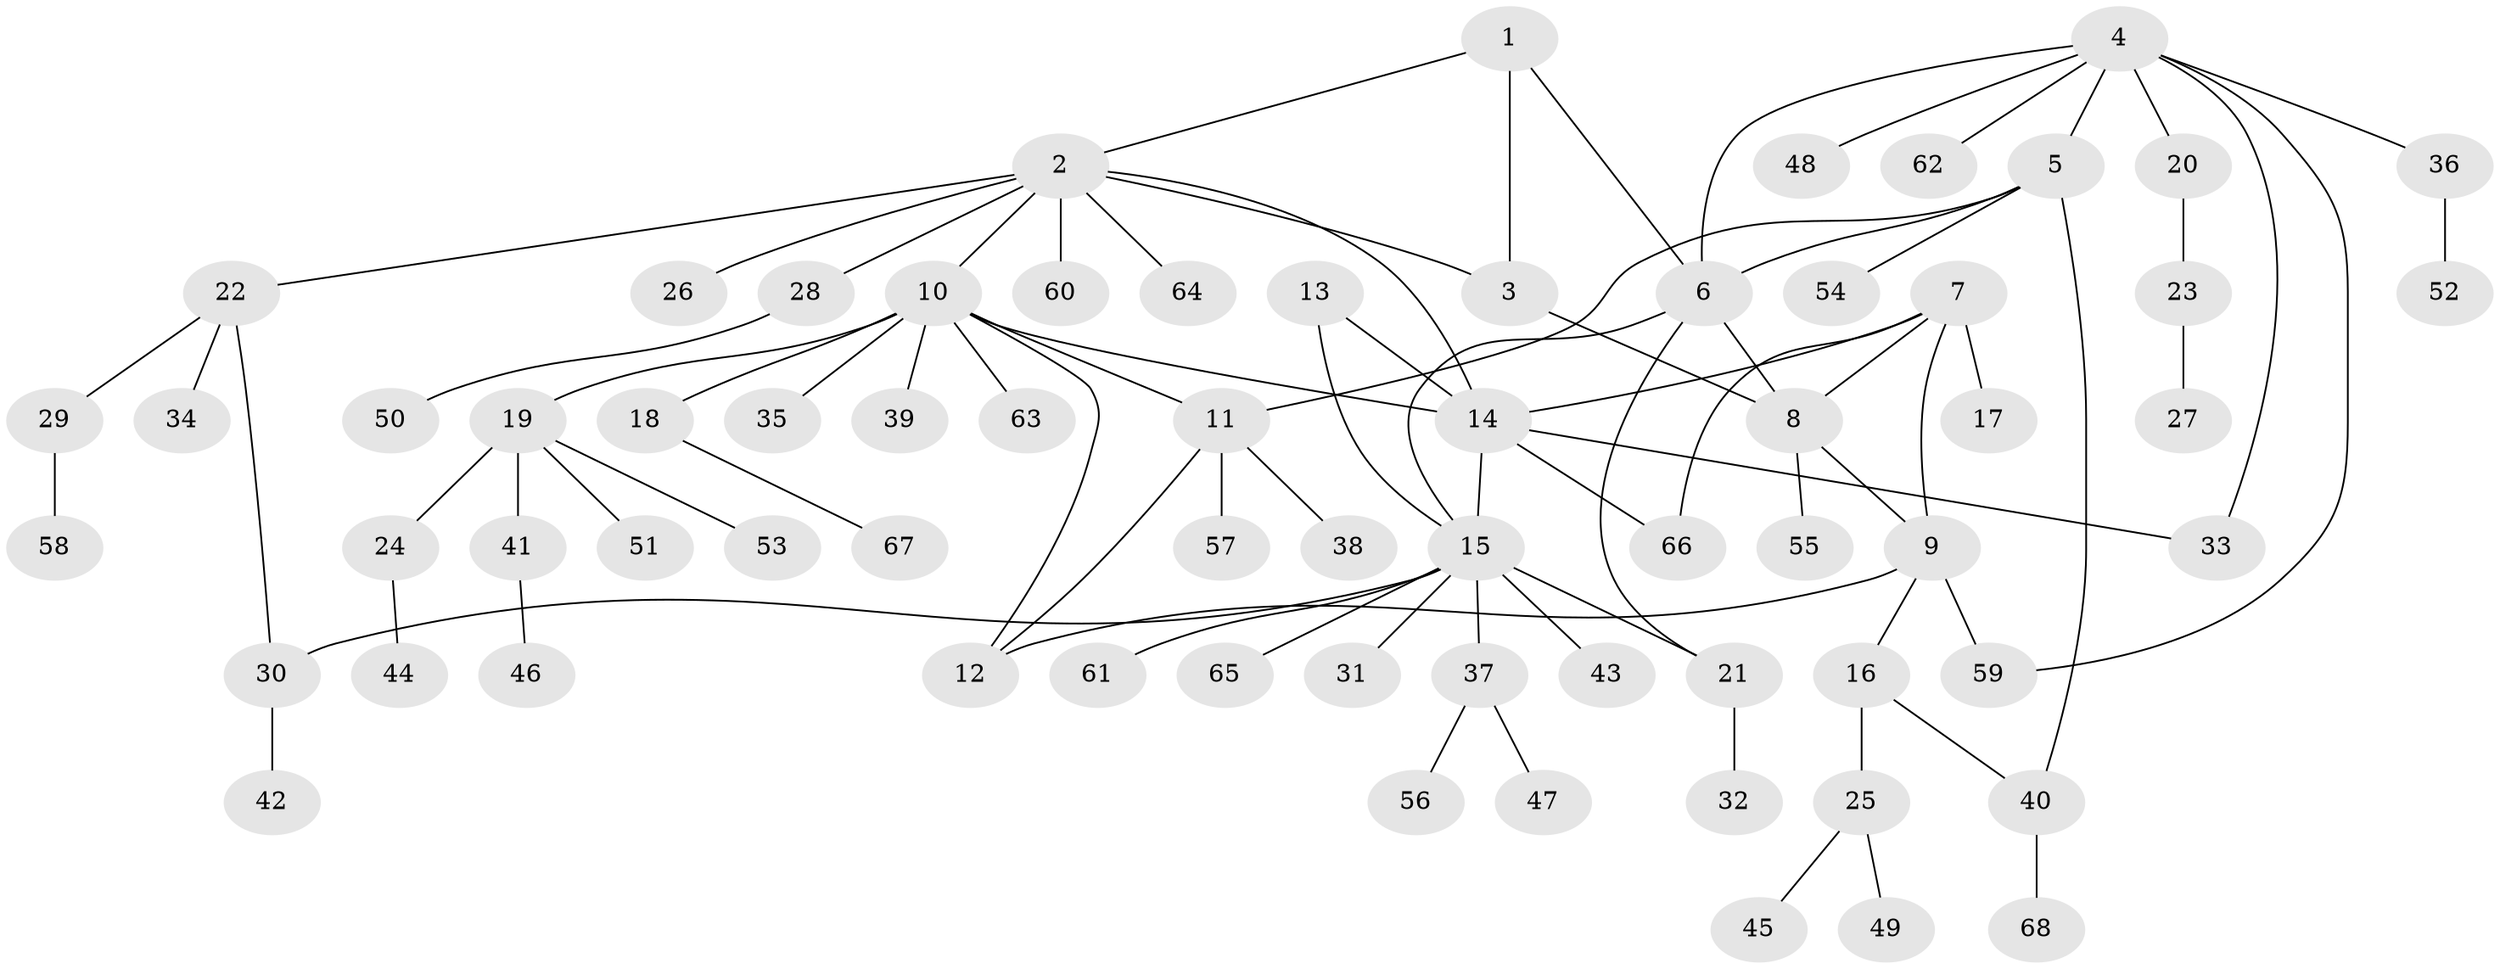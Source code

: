 // Generated by graph-tools (version 1.1) at 2025/02/03/09/25 03:02:33]
// undirected, 68 vertices, 84 edges
graph export_dot {
graph [start="1"]
  node [color=gray90,style=filled];
  1;
  2;
  3;
  4;
  5;
  6;
  7;
  8;
  9;
  10;
  11;
  12;
  13;
  14;
  15;
  16;
  17;
  18;
  19;
  20;
  21;
  22;
  23;
  24;
  25;
  26;
  27;
  28;
  29;
  30;
  31;
  32;
  33;
  34;
  35;
  36;
  37;
  38;
  39;
  40;
  41;
  42;
  43;
  44;
  45;
  46;
  47;
  48;
  49;
  50;
  51;
  52;
  53;
  54;
  55;
  56;
  57;
  58;
  59;
  60;
  61;
  62;
  63;
  64;
  65;
  66;
  67;
  68;
  1 -- 2;
  1 -- 3;
  1 -- 6;
  2 -- 3;
  2 -- 10;
  2 -- 14;
  2 -- 22;
  2 -- 26;
  2 -- 28;
  2 -- 60;
  2 -- 64;
  3 -- 8;
  4 -- 5;
  4 -- 6;
  4 -- 20;
  4 -- 33;
  4 -- 36;
  4 -- 48;
  4 -- 59;
  4 -- 62;
  5 -- 6;
  5 -- 11;
  5 -- 40;
  5 -- 54;
  6 -- 8;
  6 -- 15;
  6 -- 21;
  7 -- 8;
  7 -- 9;
  7 -- 14;
  7 -- 17;
  7 -- 66;
  8 -- 9;
  8 -- 55;
  9 -- 12;
  9 -- 16;
  9 -- 59;
  10 -- 11;
  10 -- 12;
  10 -- 14;
  10 -- 18;
  10 -- 19;
  10 -- 35;
  10 -- 39;
  10 -- 63;
  11 -- 12;
  11 -- 38;
  11 -- 57;
  13 -- 14;
  13 -- 15;
  14 -- 15;
  14 -- 33;
  14 -- 66;
  15 -- 21;
  15 -- 30;
  15 -- 31;
  15 -- 37;
  15 -- 43;
  15 -- 61;
  15 -- 65;
  16 -- 25;
  16 -- 40;
  18 -- 67;
  19 -- 24;
  19 -- 41;
  19 -- 51;
  19 -- 53;
  20 -- 23;
  21 -- 32;
  22 -- 29;
  22 -- 30;
  22 -- 34;
  23 -- 27;
  24 -- 44;
  25 -- 45;
  25 -- 49;
  28 -- 50;
  29 -- 58;
  30 -- 42;
  36 -- 52;
  37 -- 47;
  37 -- 56;
  40 -- 68;
  41 -- 46;
}
